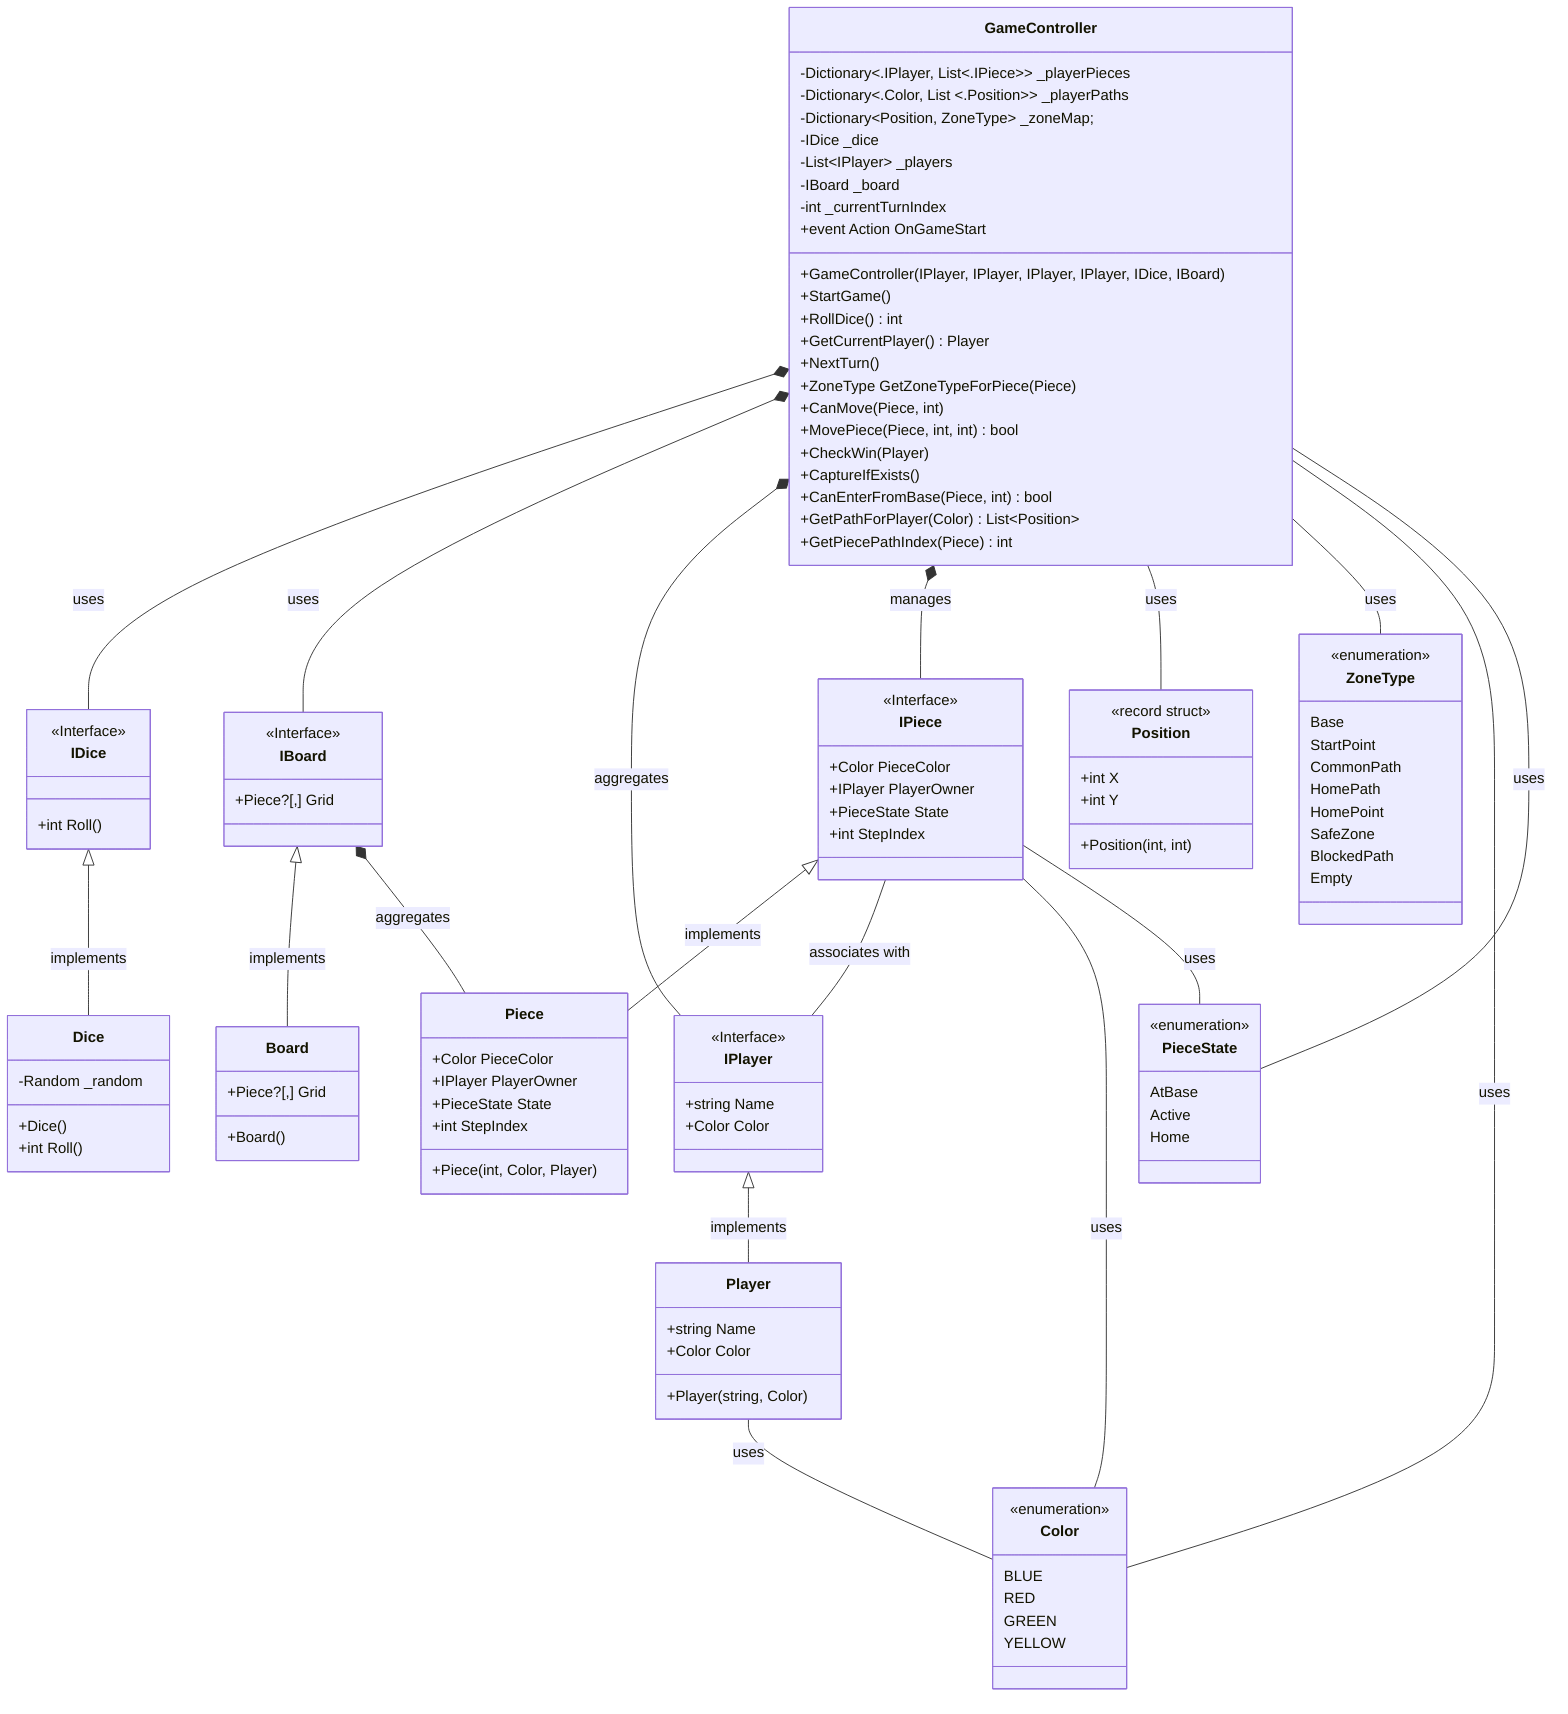 classDiagram

    %% === GameController ===
    class GameController {
        -Dictionary<.IPlayer, List<.IPiece>> _playerPieces
        -Dictionary<.Color, List <.Position>> _playerPaths
        -Dictionary~Position, ZoneType~ _zoneMap;
        -IDice _dice
        -List~IPlayer~ _players
        -IBoard _board
        -int _currentTurnIndex
        +event Action OnGameStart

        +GameController(IPlayer, IPlayer, IPlayer, IPlayer, IDice, IBoard)
        +StartGame()
        +RollDice() int
        +GetCurrentPlayer() Player
        +NextTurn()
        +ZoneType GetZoneTypeForPiece(Piece)
        +CanMove(Piece, int)
        +MovePiece(Piece, int, int) bool
        +CheckWin(Player)
        +CaptureIfExists()
        +CanEnterFromBase(Piece, int) bool
        +GetPathForPlayer(Color) List~Position~
        +GetPiecePathIndex(Piece) int
    }

    %% === IPlayer & Player ===
    class IPlayer {
        <<Interface>>
        +string Name
        +Color Color
    }

    class Player {
        +string Name
        +Color Color
        +Player(string, Color)
    }

    %% === Piece ===
    class IPiece {
        <<Interface>>
        +Color PieceColor 
        +IPlayer PlayerOwner 
        +PieceState State
        +int StepIndex
    }

    class Piece {
        +Color PieceColor 
        +IPlayer PlayerOwner 
        +PieceState State
        +int StepIndex
        +Piece(int, Color, Player)
    }

    %% === IDice & Dice ===
    class IDice {
        <<Interface>>
        +int Roll()
    }

    class Dice {
        -Random _random
        +Dice()
        +int Roll()
    }

    %% === IBoard & Board ===
    class IBoard {
        <<Interface>>
        +Piece?[,] Grid
    }

    class Board {
        +Piece?[,] Grid 
        +Board()
    }

    %% === Supporting Types ===
    class Position {
        <<record struct>>
        +int X
        +int Y
        +Position(int, int)
    }

    class PieceState {
        <<enumeration>>
        AtBase
        Active
        Home
    }

    class ZoneType {
        <<enumeration>>
        Base
        StartPoint
        CommonPath
        HomePath
        HomePoint
        SafeZone
        BlockedPath
        Empty
    }

    class Color {
        <<enumeration>>
        BLUE
        RED
        GREEN
        YELLOW
    }


    %% GameController o-- Color
    %% GameController o-- Position
    %% GameController o-- ZoneType

    %% IPlayer <|.. Player
    %% IBoard  <|.. Board
    %% IPiece  <|.. Piece
    %% IDice   <|.. Dice

    %% GameController *.. IPlayer
    %% GameController *.. IBoard
    %% GameController *.. IDice
    %% GameController *.. IPiece

    %% IPiece --> PieceState

    %% Color <-- IPiece

    GameController  *--  IDice : uses
    GameController  *--  IBoard : uses
    GameController  *--  IPlayer : aggregates
    GameController  *--  IPiece : manages
    GameController -- Position : uses
    GameController -- ZoneType : uses
    GameController -- Color : uses
    GameController -- PieceState : uses

    IPlayer <|-- Player : implements
    Player -- Color : uses

    IPiece <|-- Piece : implements
    IPiece -- IPlayer : associates with
    IPiece -- Color : uses
    IPiece -- PieceState : uses

    IDice <|-- Dice : implements

    IBoard <|-- Board : implements
    IBoard *-- Piece : aggregates